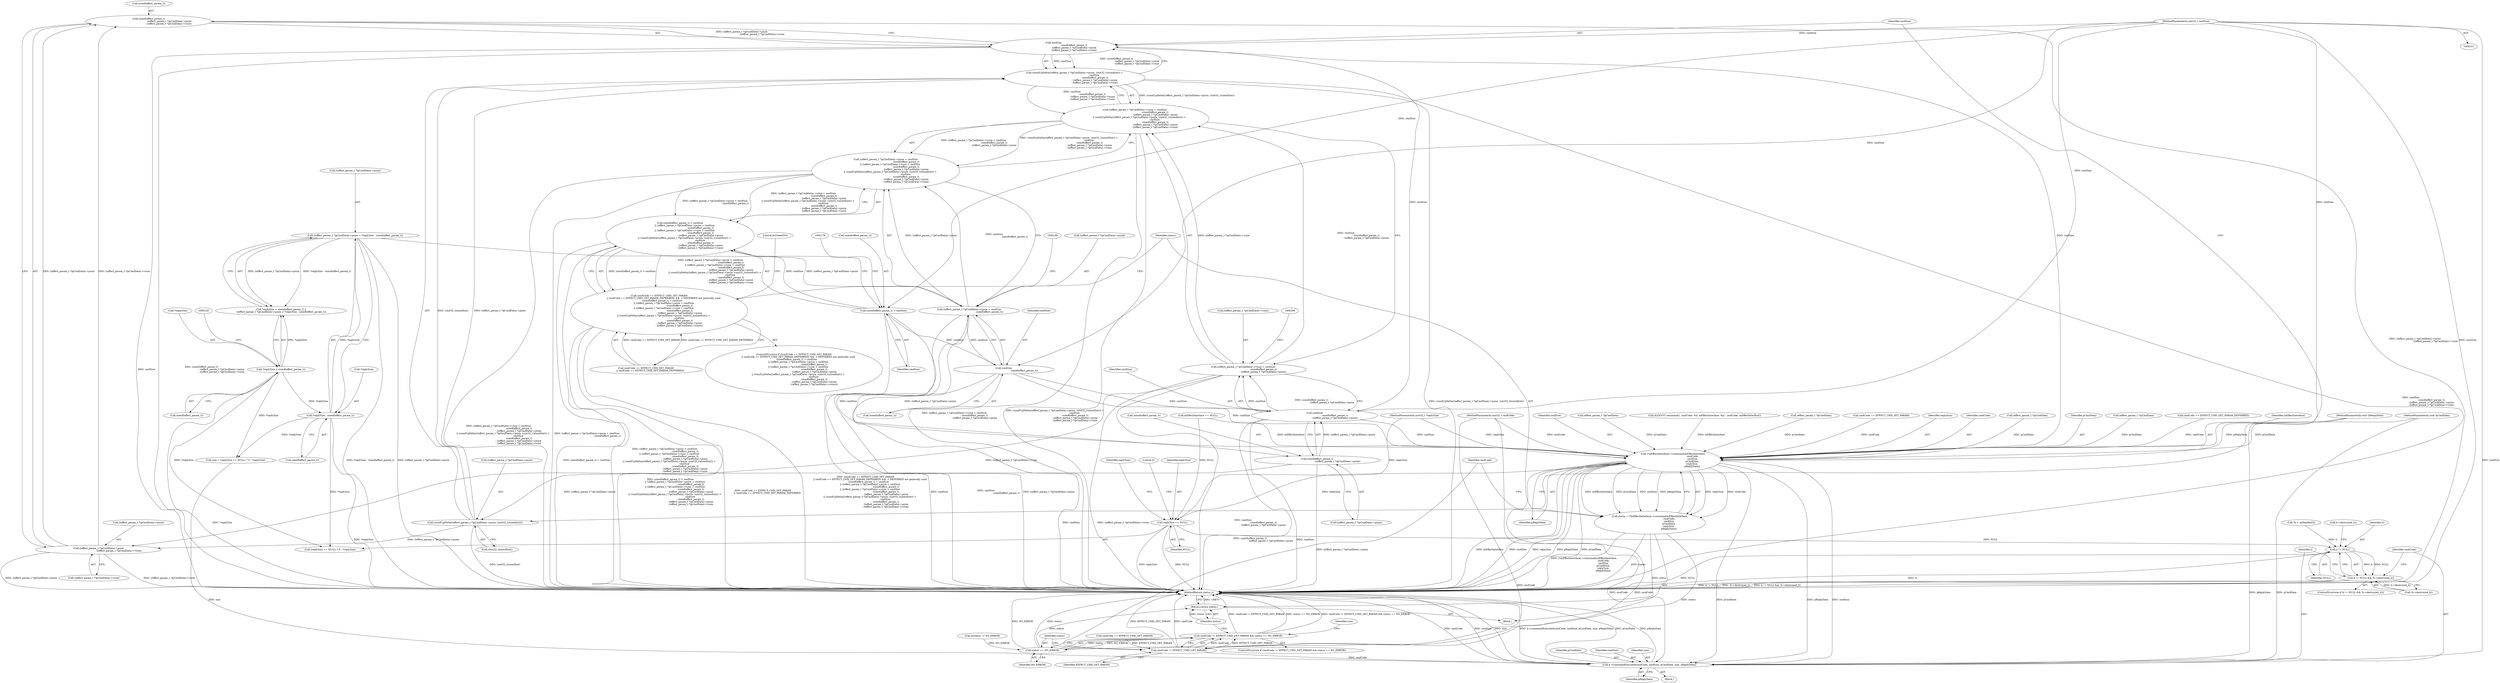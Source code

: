 digraph "0_Android_c894aa36be535886a8e5ff02cdbcd07dd24618f6@API" {
"1000215" [label="(Call,sizeof(effect_param_t)\n                                                     - ((effect_param_t *)pCmdData)->psize\n                                                     - ((effect_param_t *)pCmdData)->vsize)"];
"1000218" [label="(Call,((effect_param_t *)pCmdData)->psize\n                                                     - ((effect_param_t *)pCmdData)->vsize)"];
"1000203" [label="(Call,roundUpDelta(((effect_param_t *)pCmdData)->psize, (uint32_t)sizeof(int)))"];
"1000194" [label="(Call,sizeof(effect_param_t)\n                                                     - ((effect_param_t *)pCmdData)->psize)"];
"1000175" [label="(Call,((effect_param_t *)pCmdData)->psize > cmdSize\n                                                     - sizeof(effect_param_t))"];
"1000142" [label="(Call,((effect_param_t *)pCmdData)->psize > *replySize - sizeof(effect_param_t))"];
"1000148" [label="(Call,*replySize - sizeof(effect_param_t))"];
"1000137" [label="(Call,*replySize < sizeof(effect_param_t))"];
"1000181" [label="(Call,cmdSize\n                                                     - sizeof(effect_param_t))"];
"1000170" [label="(Call,sizeof(effect_param_t) > cmdSize)"];
"1000103" [label="(MethodParameterIn,uint32_t cmdSize)"];
"1000186" [label="(Call,((effect_param_t *)pCmdData)->vsize > cmdSize\n                                                     - sizeof(effect_param_t)\n                                                     - ((effect_param_t *)pCmdData)->psize)"];
"1000192" [label="(Call,cmdSize\n                                                     - sizeof(effect_param_t)\n                                                     - ((effect_param_t *)pCmdData)->psize)"];
"1000213" [label="(Call,cmdSize\n                                                     - sizeof(effect_param_t)\n                                                     - ((effect_param_t *)pCmdData)->psize\n                                                     - ((effect_param_t *)pCmdData)->vsize)"];
"1000202" [label="(Call,roundUpDelta(((effect_param_t *)pCmdData)->psize, (uint32_t)sizeof(int)) >\n                                                     cmdSize\n                                                     - sizeof(effect_param_t)\n                                                     - ((effect_param_t *)pCmdData)->psize\n                                                     - ((effect_param_t *)pCmdData)->vsize)"];
"1000185" [label="(Call,((effect_param_t *)pCmdData)->vsize > cmdSize\n                                                     - sizeof(effect_param_t)\n                                                     - ((effect_param_t *)pCmdData)->psize\n            || roundUpDelta(((effect_param_t *)pCmdData)->psize, (uint32_t)sizeof(int)) >\n                                                     cmdSize\n                                                     - sizeof(effect_param_t)\n                                                     - ((effect_param_t *)pCmdData)->psize\n                                                     - ((effect_param_t *)pCmdData)->vsize)"];
"1000174" [label="(Call,((effect_param_t *)pCmdData)->psize > cmdSize\n                                                     - sizeof(effect_param_t)\n            || ((effect_param_t *)pCmdData)->vsize > cmdSize\n                                                     - sizeof(effect_param_t)\n                                                     - ((effect_param_t *)pCmdData)->psize\n            || roundUpDelta(((effect_param_t *)pCmdData)->psize, (uint32_t)sizeof(int)) >\n                                                     cmdSize\n                                                     - sizeof(effect_param_t)\n                                                     - ((effect_param_t *)pCmdData)->psize\n                                                     - ((effect_param_t *)pCmdData)->vsize)"];
"1000169" [label="(Call,sizeof(effect_param_t) > cmdSize\n            || ((effect_param_t *)pCmdData)->psize > cmdSize\n                                                     - sizeof(effect_param_t)\n            || ((effect_param_t *)pCmdData)->vsize > cmdSize\n                                                     - sizeof(effect_param_t)\n                                                     - ((effect_param_t *)pCmdData)->psize\n            || roundUpDelta(((effect_param_t *)pCmdData)->psize, (uint32_t)sizeof(int)) >\n                                                     cmdSize\n                                                     - sizeof(effect_param_t)\n                                                     - ((effect_param_t *)pCmdData)->psize\n                                                     - ((effect_param_t *)pCmdData)->vsize)"];
"1000161" [label="(Call,(cmdCode == EFFECT_CMD_SET_PARAM\n            || cmdCode == EFFECT_CMD_SET_PARAM_DEFERRED) &&  // DEFERRED not generally used\n        (sizeof(effect_param_t) > cmdSize\n            || ((effect_param_t *)pCmdData)->psize > cmdSize\n                                                     - sizeof(effect_param_t)\n            || ((effect_param_t *)pCmdData)->vsize > cmdSize\n                                                     - sizeof(effect_param_t)\n                                                     - ((effect_param_t *)pCmdData)->psize\n            || roundUpDelta(((effect_param_t *)pCmdData)->psize, (uint32_t)sizeof(int)) >\n                                                     cmdSize\n                                                     - sizeof(effect_param_t)\n                                                     - ((effect_param_t *)pCmdData)->psize\n                                                     - ((effect_param_t *)pCmdData)->vsize))"];
"1000239" [label="(Call,(*mEffectInterface)->command(mEffectInterface,\n                                                    cmdCode,\n                                                    cmdSize,\n                                                   pCmdData,\n                                                   replySize,\n                                                   pReplyData))"];
"1000237" [label="(Call,status = (*mEffectInterface)->command(mEffectInterface,\n                                                    cmdCode,\n                                                    cmdSize,\n                                                   pCmdData,\n                                                   replySize,\n                                                   pReplyData))"];
"1000251" [label="(Call,status == NO_ERROR)"];
"1000247" [label="(Call,cmdCode != EFFECT_CMD_GET_PARAM && status == NO_ERROR)"];
"1000296" [label="(Return,return status;)"];
"1000248" [label="(Call,cmdCode != EFFECT_CMD_GET_PARAM)"];
"1000290" [label="(Call,h->commandExecuted(cmdCode, cmdSize, pCmdData, size, pReplyData))"];
"1000259" [label="(Call,replySize == NULL)"];
"1000284" [label="(Call,h != NULL)"];
"1000283" [label="(Call,h != NULL && !h->destroyed_l())"];
"1000297" [label="(Identifier,status)"];
"1000181" [label="(Call,cmdSize\n                                                     - sizeof(effect_param_t))"];
"1000177" [label="(Call,(effect_param_t *)pCmdData)"];
"1000104" [label="(MethodParameterIn,void *pCmdData)"];
"1000149" [label="(Call,*replySize)"];
"1000264" [label="(Identifier,replySize)"];
"1000209" [label="(Call,(uint32_t)sizeof(int))"];
"1000182" [label="(Identifier,cmdSize)"];
"1000262" [label="(Literal,0)"];
"1000295" [label="(Identifier,pReplyData)"];
"1000259" [label="(Call,replySize == NULL)"];
"1000293" [label="(Identifier,pCmdData)"];
"1000241" [label="(Identifier,cmdCode)"];
"1000253" [label="(Identifier,NO_ERROR)"];
"1000248" [label="(Call,cmdCode != EFFECT_CMD_GET_PARAM)"];
"1000277" [label="(Call,*h = mHandles[i])"];
"1000219" [label="(Call,((effect_param_t *)pCmdData)->psize)"];
"1000286" [label="(Identifier,NULL)"];
"1000125" [label="(Call,mStatus != NO_ERROR)"];
"1000239" [label="(Call,(*mEffectInterface)->command(mEffectInterface,\n                                                    cmdCode,\n                                                    cmdSize,\n                                                   pCmdData,\n                                                   replySize,\n                                                   pReplyData))"];
"1000183" [label="(Call,sizeof(effect_param_t))"];
"1000204" [label="(Call,((effect_param_t *)pCmdData)->psize)"];
"1000238" [label="(Identifier,status)"];
"1000161" [label="(Call,(cmdCode == EFFECT_CMD_SET_PARAM\n            || cmdCode == EFFECT_CMD_SET_PARAM_DEFERRED) &&  // DEFERRED not generally used\n        (sizeof(effect_param_t) > cmdSize\n            || ((effect_param_t *)pCmdData)->psize > cmdSize\n                                                     - sizeof(effect_param_t)\n            || ((effect_param_t *)pCmdData)->vsize > cmdSize\n                                                     - sizeof(effect_param_t)\n                                                     - ((effect_param_t *)pCmdData)->psize\n            || roundUpDelta(((effect_param_t *)pCmdData)->psize, (uint32_t)sizeof(int)) >\n                                                     cmdSize\n                                                     - sizeof(effect_param_t)\n                                                     - ((effect_param_t *)pCmdData)->psize\n                                                     - ((effect_param_t *)pCmdData)->vsize))"];
"1000144" [label="(Call,(effect_param_t *)pCmdData)"];
"1000245" [label="(Identifier,pReplyData)"];
"1000243" [label="(Identifier,pCmdData)"];
"1000203" [label="(Call,roundUpDelta(((effect_param_t *)pCmdData)->psize, (uint32_t)sizeof(int)))"];
"1000187" [label="(Call,((effect_param_t *)pCmdData)->vsize)"];
"1000292" [label="(Identifier,cmdSize)"];
"1000294" [label="(Identifier,size)"];
"1000225" [label="(Call,(effect_param_t *)pCmdData)"];
"1000258" [label="(Call,(replySize == NULL) ? 0 : *replySize)"];
"1000251" [label="(Call,status == NO_ERROR)"];
"1000160" [label="(ControlStructure,if ((cmdCode == EFFECT_CMD_SET_PARAM\n            || cmdCode == EFFECT_CMD_SET_PARAM_DEFERRED) &&  // DEFERRED not generally used\n        (sizeof(effect_param_t) > cmdSize\n            || ((effect_param_t *)pCmdData)->psize > cmdSize\n                                                     - sizeof(effect_param_t)\n            || ((effect_param_t *)pCmdData)->vsize > cmdSize\n                                                     - sizeof(effect_param_t)\n                                                     - ((effect_param_t *)pCmdData)->psize\n            || roundUpDelta(((effect_param_t *)pCmdData)->psize, (uint32_t)sizeof(int)) >\n                                                     cmdSize\n                                                     - sizeof(effect_param_t)\n                                                     - ((effect_param_t *)pCmdData)->psize\n                                                     - ((effect_param_t *)pCmdData)->vsize)))"];
"1000166" [label="(Call,cmdCode == EFFECT_CMD_SET_PARAM_DEFERRED)"];
"1000174" [label="(Call,((effect_param_t *)pCmdData)->psize > cmdSize\n                                                     - sizeof(effect_param_t)\n            || ((effect_param_t *)pCmdData)->vsize > cmdSize\n                                                     - sizeof(effect_param_t)\n                                                     - ((effect_param_t *)pCmdData)->psize\n            || roundUpDelta(((effect_param_t *)pCmdData)->psize, (uint32_t)sizeof(int)) >\n                                                     cmdSize\n                                                     - sizeof(effect_param_t)\n                                                     - ((effect_param_t *)pCmdData)->psize\n                                                     - ((effect_param_t *)pCmdData)->vsize)"];
"1000240" [label="(Identifier,mEffectInterface)"];
"1000170" [label="(Call,sizeof(effect_param_t) > cmdSize)"];
"1000242" [label="(Identifier,cmdSize)"];
"1000102" [label="(MethodParameterIn,uint32_t cmdCode)"];
"1000215" [label="(Call,sizeof(effect_param_t)\n                                                     - ((effect_param_t *)pCmdData)->psize\n                                                     - ((effect_param_t *)pCmdData)->vsize)"];
"1000288" [label="(Call,h->destroyed_l())"];
"1000107" [label="(Block,)"];
"1000291" [label="(Identifier,cmdCode)"];
"1000106" [label="(MethodParameterIn,void *pReplyData)"];
"1000185" [label="(Call,((effect_param_t *)pCmdData)->vsize > cmdSize\n                                                     - sizeof(effect_param_t)\n                                                     - ((effect_param_t *)pCmdData)->psize\n            || roundUpDelta(((effect_param_t *)pCmdData)->psize, (uint32_t)sizeof(int)) >\n                                                     cmdSize\n                                                     - sizeof(effect_param_t)\n                                                     - ((effect_param_t *)pCmdData)->psize\n                                                     - ((effect_param_t *)pCmdData)->vsize)"];
"1000133" [label="(Call,cmdCode == EFFECT_CMD_GET_PARAM)"];
"1000252" [label="(Identifier,status)"];
"1000218" [label="(Call,((effect_param_t *)pCmdData)->psize\n                                                     - ((effect_param_t *)pCmdData)->vsize)"];
"1000109" [label="(Call,ALOGVV(\"command(), cmdCode: %d, mEffectInterface: %p\", cmdCode, mEffectInterface))"];
"1000287" [label="(Call,!h->destroyed_l())"];
"1000193" [label="(Identifier,cmdSize)"];
"1000136" [label="(Call,*replySize < sizeof(effect_param_t) ||\n ((effect_param_t *)pCmdData)->psize > *replySize - sizeof(effect_param_t))"];
"1000213" [label="(Call,cmdSize\n                                                     - sizeof(effect_param_t)\n                                                     - ((effect_param_t *)pCmdData)->psize\n                                                     - ((effect_param_t *)pCmdData)->vsize)"];
"1000118" [label="(Call,mEffectInterface == NULL)"];
"1000137" [label="(Call,*replySize < sizeof(effect_param_t))"];
"1000283" [label="(Call,h != NULL && !h->destroyed_l())"];
"1000162" [label="(Call,cmdCode == EFFECT_CMD_SET_PARAM\n            || cmdCode == EFFECT_CMD_SET_PARAM_DEFERRED)"];
"1000261" [label="(Identifier,NULL)"];
"1000195" [label="(Call,sizeof(effect_param_t))"];
"1000298" [label="(MethodReturn,status_t)"];
"1000247" [label="(Call,cmdCode != EFFECT_CMD_GET_PARAM && status == NO_ERROR)"];
"1000140" [label="(Call,sizeof(effect_param_t))"];
"1000192" [label="(Call,cmdSize\n                                                     - sizeof(effect_param_t)\n                                                     - ((effect_param_t *)pCmdData)->psize)"];
"1000296" [label="(Return,return status;)"];
"1000169" [label="(Call,sizeof(effect_param_t) > cmdSize\n            || ((effect_param_t *)pCmdData)->psize > cmdSize\n                                                     - sizeof(effect_param_t)\n            || ((effect_param_t *)pCmdData)->vsize > cmdSize\n                                                     - sizeof(effect_param_t)\n                                                     - ((effect_param_t *)pCmdData)->psize\n            || roundUpDelta(((effect_param_t *)pCmdData)->psize, (uint32_t)sizeof(int)) >\n                                                     cmdSize\n                                                     - sizeof(effect_param_t)\n                                                     - ((effect_param_t *)pCmdData)->psize\n                                                     - ((effect_param_t *)pCmdData)->vsize)"];
"1000290" [label="(Call,h->commandExecuted(cmdCode, cmdSize, pCmdData, size, pReplyData))"];
"1000194" [label="(Call,sizeof(effect_param_t)\n                                                     - ((effect_param_t *)pCmdData)->psize)"];
"1000216" [label="(Call,sizeof(effect_param_t))"];
"1000103" [label="(MethodParameterIn,uint32_t cmdSize)"];
"1000175" [label="(Call,((effect_param_t *)pCmdData)->psize > cmdSize\n                                                     - sizeof(effect_param_t))"];
"1000250" [label="(Identifier,EFFECT_CMD_GET_PARAM)"];
"1000260" [label="(Identifier,replySize)"];
"1000224" [label="(Call,((effect_param_t *)pCmdData)->vsize)"];
"1000186" [label="(Call,((effect_param_t *)pCmdData)->vsize > cmdSize\n                                                     - sizeof(effect_param_t)\n                                                     - ((effect_param_t *)pCmdData)->psize)"];
"1000138" [label="(Call,*replySize)"];
"1000256" [label="(Call,size = (replySize == NULL) ? 0 : *replySize)"];
"1000171" [label="(Call,sizeof(effect_param_t))"];
"1000237" [label="(Call,status = (*mEffectInterface)->command(mEffectInterface,\n                                                    cmdCode,\n                                                    cmdSize,\n                                                   pCmdData,\n                                                   replySize,\n                                                   pReplyData))"];
"1000202" [label="(Call,roundUpDelta(((effect_param_t *)pCmdData)->psize, (uint32_t)sizeof(int)) >\n                                                     cmdSize\n                                                     - sizeof(effect_param_t)\n                                                     - ((effect_param_t *)pCmdData)->psize\n                                                     - ((effect_param_t *)pCmdData)->vsize)"];
"1000173" [label="(Identifier,cmdSize)"];
"1000246" [label="(ControlStructure,if (cmdCode != EFFECT_CMD_GET_PARAM && status == NO_ERROR))"];
"1000198" [label="(Call,(effect_param_t *)pCmdData)"];
"1000163" [label="(Call,cmdCode == EFFECT_CMD_SET_PARAM)"];
"1000244" [label="(Identifier,replySize)"];
"1000257" [label="(Identifier,size)"];
"1000148" [label="(Call,*replySize - sizeof(effect_param_t))"];
"1000176" [label="(Call,((effect_param_t *)pCmdData)->psize)"];
"1000197" [label="(Call,((effect_param_t *)pCmdData)->psize)"];
"1000105" [label="(MethodParameterIn,uint32_t *replySize)"];
"1000284" [label="(Call,h != NULL)"];
"1000231" [label="(Literal,0x534e4554)"];
"1000214" [label="(Identifier,cmdSize)"];
"1000151" [label="(Call,sizeof(effect_param_t))"];
"1000142" [label="(Call,((effect_param_t *)pCmdData)->psize > *replySize - sizeof(effect_param_t))"];
"1000143" [label="(Call,((effect_param_t *)pCmdData)->psize)"];
"1000249" [label="(Identifier,cmdCode)"];
"1000285" [label="(Identifier,h)"];
"1000289" [label="(Block,)"];
"1000274" [label="(Identifier,i)"];
"1000282" [label="(ControlStructure,if (h != NULL && !h->destroyed_l()))"];
"1000215" -> "1000213"  [label="AST: "];
"1000215" -> "1000218"  [label="CFG: "];
"1000216" -> "1000215"  [label="AST: "];
"1000218" -> "1000215"  [label="AST: "];
"1000213" -> "1000215"  [label="CFG: "];
"1000215" -> "1000298"  [label="DDG: ((effect_param_t *)pCmdData)->psize\n                                                     - ((effect_param_t *)pCmdData)->vsize"];
"1000215" -> "1000213"  [label="DDG: ((effect_param_t *)pCmdData)->psize\n                                                     - ((effect_param_t *)pCmdData)->vsize"];
"1000218" -> "1000215"  [label="DDG: ((effect_param_t *)pCmdData)->psize"];
"1000218" -> "1000215"  [label="DDG: ((effect_param_t *)pCmdData)->vsize"];
"1000218" -> "1000224"  [label="CFG: "];
"1000219" -> "1000218"  [label="AST: "];
"1000224" -> "1000218"  [label="AST: "];
"1000218" -> "1000298"  [label="DDG: ((effect_param_t *)pCmdData)->psize"];
"1000218" -> "1000298"  [label="DDG: ((effect_param_t *)pCmdData)->vsize"];
"1000203" -> "1000218"  [label="DDG: ((effect_param_t *)pCmdData)->psize"];
"1000186" -> "1000218"  [label="DDG: ((effect_param_t *)pCmdData)->vsize"];
"1000203" -> "1000202"  [label="AST: "];
"1000203" -> "1000209"  [label="CFG: "];
"1000204" -> "1000203"  [label="AST: "];
"1000209" -> "1000203"  [label="AST: "];
"1000214" -> "1000203"  [label="CFG: "];
"1000203" -> "1000298"  [label="DDG: (uint32_t)sizeof(int)"];
"1000203" -> "1000202"  [label="DDG: ((effect_param_t *)pCmdData)->psize"];
"1000203" -> "1000202"  [label="DDG: (uint32_t)sizeof(int)"];
"1000194" -> "1000203"  [label="DDG: ((effect_param_t *)pCmdData)->psize"];
"1000194" -> "1000192"  [label="AST: "];
"1000194" -> "1000197"  [label="CFG: "];
"1000195" -> "1000194"  [label="AST: "];
"1000197" -> "1000194"  [label="AST: "];
"1000192" -> "1000194"  [label="CFG: "];
"1000194" -> "1000298"  [label="DDG: ((effect_param_t *)pCmdData)->psize"];
"1000194" -> "1000192"  [label="DDG: ((effect_param_t *)pCmdData)->psize"];
"1000175" -> "1000194"  [label="DDG: ((effect_param_t *)pCmdData)->psize"];
"1000175" -> "1000174"  [label="AST: "];
"1000175" -> "1000181"  [label="CFG: "];
"1000176" -> "1000175"  [label="AST: "];
"1000181" -> "1000175"  [label="AST: "];
"1000189" -> "1000175"  [label="CFG: "];
"1000174" -> "1000175"  [label="CFG: "];
"1000175" -> "1000298"  [label="DDG: cmdSize\n                                                     - sizeof(effect_param_t)"];
"1000175" -> "1000298"  [label="DDG: ((effect_param_t *)pCmdData)->psize"];
"1000175" -> "1000174"  [label="DDG: ((effect_param_t *)pCmdData)->psize"];
"1000175" -> "1000174"  [label="DDG: cmdSize\n                                                     - sizeof(effect_param_t)"];
"1000142" -> "1000175"  [label="DDG: ((effect_param_t *)pCmdData)->psize"];
"1000181" -> "1000175"  [label="DDG: cmdSize"];
"1000142" -> "1000136"  [label="AST: "];
"1000142" -> "1000148"  [label="CFG: "];
"1000143" -> "1000142"  [label="AST: "];
"1000148" -> "1000142"  [label="AST: "];
"1000136" -> "1000142"  [label="CFG: "];
"1000142" -> "1000298"  [label="DDG: *replySize - sizeof(effect_param_t)"];
"1000142" -> "1000298"  [label="DDG: ((effect_param_t *)pCmdData)->psize"];
"1000142" -> "1000136"  [label="DDG: ((effect_param_t *)pCmdData)->psize"];
"1000142" -> "1000136"  [label="DDG: *replySize - sizeof(effect_param_t)"];
"1000148" -> "1000142"  [label="DDG: *replySize"];
"1000148" -> "1000151"  [label="CFG: "];
"1000149" -> "1000148"  [label="AST: "];
"1000151" -> "1000148"  [label="AST: "];
"1000148" -> "1000298"  [label="DDG: *replySize"];
"1000137" -> "1000148"  [label="DDG: *replySize"];
"1000148" -> "1000256"  [label="DDG: *replySize"];
"1000148" -> "1000258"  [label="DDG: *replySize"];
"1000137" -> "1000136"  [label="AST: "];
"1000137" -> "1000140"  [label="CFG: "];
"1000138" -> "1000137"  [label="AST: "];
"1000140" -> "1000137"  [label="AST: "];
"1000145" -> "1000137"  [label="CFG: "];
"1000136" -> "1000137"  [label="CFG: "];
"1000137" -> "1000298"  [label="DDG: *replySize"];
"1000137" -> "1000136"  [label="DDG: *replySize"];
"1000137" -> "1000256"  [label="DDG: *replySize"];
"1000137" -> "1000258"  [label="DDG: *replySize"];
"1000181" -> "1000183"  [label="CFG: "];
"1000182" -> "1000181"  [label="AST: "];
"1000183" -> "1000181"  [label="AST: "];
"1000181" -> "1000298"  [label="DDG: cmdSize"];
"1000170" -> "1000181"  [label="DDG: cmdSize"];
"1000103" -> "1000181"  [label="DDG: cmdSize"];
"1000181" -> "1000192"  [label="DDG: cmdSize"];
"1000181" -> "1000239"  [label="DDG: cmdSize"];
"1000170" -> "1000169"  [label="AST: "];
"1000170" -> "1000173"  [label="CFG: "];
"1000171" -> "1000170"  [label="AST: "];
"1000173" -> "1000170"  [label="AST: "];
"1000178" -> "1000170"  [label="CFG: "];
"1000169" -> "1000170"  [label="CFG: "];
"1000170" -> "1000298"  [label="DDG: cmdSize"];
"1000170" -> "1000169"  [label="DDG: cmdSize"];
"1000103" -> "1000170"  [label="DDG: cmdSize"];
"1000170" -> "1000239"  [label="DDG: cmdSize"];
"1000103" -> "1000101"  [label="AST: "];
"1000103" -> "1000298"  [label="DDG: cmdSize"];
"1000103" -> "1000192"  [label="DDG: cmdSize"];
"1000103" -> "1000213"  [label="DDG: cmdSize"];
"1000103" -> "1000239"  [label="DDG: cmdSize"];
"1000103" -> "1000290"  [label="DDG: cmdSize"];
"1000186" -> "1000185"  [label="AST: "];
"1000186" -> "1000192"  [label="CFG: "];
"1000187" -> "1000186"  [label="AST: "];
"1000192" -> "1000186"  [label="AST: "];
"1000206" -> "1000186"  [label="CFG: "];
"1000185" -> "1000186"  [label="CFG: "];
"1000186" -> "1000298"  [label="DDG: ((effect_param_t *)pCmdData)->vsize"];
"1000186" -> "1000298"  [label="DDG: cmdSize\n                                                     - sizeof(effect_param_t)\n                                                     - ((effect_param_t *)pCmdData)->psize"];
"1000186" -> "1000185"  [label="DDG: ((effect_param_t *)pCmdData)->vsize"];
"1000186" -> "1000185"  [label="DDG: cmdSize\n                                                     - sizeof(effect_param_t)\n                                                     - ((effect_param_t *)pCmdData)->psize"];
"1000192" -> "1000186"  [label="DDG: cmdSize"];
"1000192" -> "1000186"  [label="DDG: sizeof(effect_param_t)\n                                                     - ((effect_param_t *)pCmdData)->psize"];
"1000193" -> "1000192"  [label="AST: "];
"1000192" -> "1000298"  [label="DDG: sizeof(effect_param_t)\n                                                     - ((effect_param_t *)pCmdData)->psize"];
"1000192" -> "1000298"  [label="DDG: cmdSize"];
"1000192" -> "1000213"  [label="DDG: cmdSize"];
"1000192" -> "1000239"  [label="DDG: cmdSize"];
"1000213" -> "1000202"  [label="AST: "];
"1000214" -> "1000213"  [label="AST: "];
"1000202" -> "1000213"  [label="CFG: "];
"1000213" -> "1000298"  [label="DDG: cmdSize"];
"1000213" -> "1000298"  [label="DDG: sizeof(effect_param_t)\n                                                     - ((effect_param_t *)pCmdData)->psize\n                                                     - ((effect_param_t *)pCmdData)->vsize"];
"1000213" -> "1000202"  [label="DDG: cmdSize"];
"1000213" -> "1000202"  [label="DDG: sizeof(effect_param_t)\n                                                     - ((effect_param_t *)pCmdData)->psize\n                                                     - ((effect_param_t *)pCmdData)->vsize"];
"1000213" -> "1000239"  [label="DDG: cmdSize"];
"1000202" -> "1000185"  [label="AST: "];
"1000185" -> "1000202"  [label="CFG: "];
"1000202" -> "1000298"  [label="DDG: roundUpDelta(((effect_param_t *)pCmdData)->psize, (uint32_t)sizeof(int))"];
"1000202" -> "1000298"  [label="DDG: cmdSize\n                                                     - sizeof(effect_param_t)\n                                                     - ((effect_param_t *)pCmdData)->psize\n                                                     - ((effect_param_t *)pCmdData)->vsize"];
"1000202" -> "1000185"  [label="DDG: roundUpDelta(((effect_param_t *)pCmdData)->psize, (uint32_t)sizeof(int))"];
"1000202" -> "1000185"  [label="DDG: cmdSize\n                                                     - sizeof(effect_param_t)\n                                                     - ((effect_param_t *)pCmdData)->psize\n                                                     - ((effect_param_t *)pCmdData)->vsize"];
"1000185" -> "1000174"  [label="AST: "];
"1000174" -> "1000185"  [label="CFG: "];
"1000185" -> "1000298"  [label="DDG: ((effect_param_t *)pCmdData)->vsize > cmdSize\n                                                     - sizeof(effect_param_t)\n                                                     - ((effect_param_t *)pCmdData)->psize"];
"1000185" -> "1000298"  [label="DDG: roundUpDelta(((effect_param_t *)pCmdData)->psize, (uint32_t)sizeof(int)) >\n                                                     cmdSize\n                                                     - sizeof(effect_param_t)\n                                                     - ((effect_param_t *)pCmdData)->psize\n                                                     - ((effect_param_t *)pCmdData)->vsize"];
"1000185" -> "1000174"  [label="DDG: ((effect_param_t *)pCmdData)->vsize > cmdSize\n                                                     - sizeof(effect_param_t)\n                                                     - ((effect_param_t *)pCmdData)->psize"];
"1000185" -> "1000174"  [label="DDG: roundUpDelta(((effect_param_t *)pCmdData)->psize, (uint32_t)sizeof(int)) >\n                                                     cmdSize\n                                                     - sizeof(effect_param_t)\n                                                     - ((effect_param_t *)pCmdData)->psize\n                                                     - ((effect_param_t *)pCmdData)->vsize"];
"1000174" -> "1000169"  [label="AST: "];
"1000169" -> "1000174"  [label="CFG: "];
"1000174" -> "1000298"  [label="DDG: ((effect_param_t *)pCmdData)->vsize > cmdSize\n                                                     - sizeof(effect_param_t)\n                                                     - ((effect_param_t *)pCmdData)->psize\n            || roundUpDelta(((effect_param_t *)pCmdData)->psize, (uint32_t)sizeof(int)) >\n                                                     cmdSize\n                                                     - sizeof(effect_param_t)\n                                                     - ((effect_param_t *)pCmdData)->psize\n                                                     - ((effect_param_t *)pCmdData)->vsize"];
"1000174" -> "1000298"  [label="DDG: ((effect_param_t *)pCmdData)->psize > cmdSize\n                                                     - sizeof(effect_param_t)"];
"1000174" -> "1000169"  [label="DDG: ((effect_param_t *)pCmdData)->psize > cmdSize\n                                                     - sizeof(effect_param_t)"];
"1000174" -> "1000169"  [label="DDG: ((effect_param_t *)pCmdData)->vsize > cmdSize\n                                                     - sizeof(effect_param_t)\n                                                     - ((effect_param_t *)pCmdData)->psize\n            || roundUpDelta(((effect_param_t *)pCmdData)->psize, (uint32_t)sizeof(int)) >\n                                                     cmdSize\n                                                     - sizeof(effect_param_t)\n                                                     - ((effect_param_t *)pCmdData)->psize\n                                                     - ((effect_param_t *)pCmdData)->vsize"];
"1000169" -> "1000161"  [label="AST: "];
"1000161" -> "1000169"  [label="CFG: "];
"1000169" -> "1000298"  [label="DDG: sizeof(effect_param_t) > cmdSize"];
"1000169" -> "1000298"  [label="DDG: ((effect_param_t *)pCmdData)->psize > cmdSize\n                                                     - sizeof(effect_param_t)\n            || ((effect_param_t *)pCmdData)->vsize > cmdSize\n                                                     - sizeof(effect_param_t)\n                                                     - ((effect_param_t *)pCmdData)->psize\n            || roundUpDelta(((effect_param_t *)pCmdData)->psize, (uint32_t)sizeof(int)) >\n                                                     cmdSize\n                                                     - sizeof(effect_param_t)\n                                                     - ((effect_param_t *)pCmdData)->psize\n                                                     - ((effect_param_t *)pCmdData)->vsize"];
"1000169" -> "1000161"  [label="DDG: sizeof(effect_param_t) > cmdSize"];
"1000169" -> "1000161"  [label="DDG: ((effect_param_t *)pCmdData)->psize > cmdSize\n                                                     - sizeof(effect_param_t)\n            || ((effect_param_t *)pCmdData)->vsize > cmdSize\n                                                     - sizeof(effect_param_t)\n                                                     - ((effect_param_t *)pCmdData)->psize\n            || roundUpDelta(((effect_param_t *)pCmdData)->psize, (uint32_t)sizeof(int)) >\n                                                     cmdSize\n                                                     - sizeof(effect_param_t)\n                                                     - ((effect_param_t *)pCmdData)->psize\n                                                     - ((effect_param_t *)pCmdData)->vsize"];
"1000161" -> "1000160"  [label="AST: "];
"1000161" -> "1000162"  [label="CFG: "];
"1000162" -> "1000161"  [label="AST: "];
"1000231" -> "1000161"  [label="CFG: "];
"1000238" -> "1000161"  [label="CFG: "];
"1000161" -> "1000298"  [label="DDG: sizeof(effect_param_t) > cmdSize\n            || ((effect_param_t *)pCmdData)->psize > cmdSize\n                                                     - sizeof(effect_param_t)\n            || ((effect_param_t *)pCmdData)->vsize > cmdSize\n                                                     - sizeof(effect_param_t)\n                                                     - ((effect_param_t *)pCmdData)->psize\n            || roundUpDelta(((effect_param_t *)pCmdData)->psize, (uint32_t)sizeof(int)) >\n                                                     cmdSize\n                                                     - sizeof(effect_param_t)\n                                                     - ((effect_param_t *)pCmdData)->psize\n                                                     - ((effect_param_t *)pCmdData)->vsize"];
"1000161" -> "1000298"  [label="DDG: cmdCode == EFFECT_CMD_SET_PARAM\n            || cmdCode == EFFECT_CMD_SET_PARAM_DEFERRED"];
"1000161" -> "1000298"  [label="DDG: (cmdCode == EFFECT_CMD_SET_PARAM\n            || cmdCode == EFFECT_CMD_SET_PARAM_DEFERRED) &&  // DEFERRED not generally used\n        (sizeof(effect_param_t) > cmdSize\n            || ((effect_param_t *)pCmdData)->psize > cmdSize\n                                                     - sizeof(effect_param_t)\n            || ((effect_param_t *)pCmdData)->vsize > cmdSize\n                                                     - sizeof(effect_param_t)\n                                                     - ((effect_param_t *)pCmdData)->psize\n            || roundUpDelta(((effect_param_t *)pCmdData)->psize, (uint32_t)sizeof(int)) >\n                                                     cmdSize\n                                                     - sizeof(effect_param_t)\n                                                     - ((effect_param_t *)pCmdData)->psize\n                                                     - ((effect_param_t *)pCmdData)->vsize)"];
"1000162" -> "1000161"  [label="DDG: cmdCode == EFFECT_CMD_SET_PARAM"];
"1000162" -> "1000161"  [label="DDG: cmdCode == EFFECT_CMD_SET_PARAM_DEFERRED"];
"1000239" -> "1000237"  [label="AST: "];
"1000239" -> "1000245"  [label="CFG: "];
"1000240" -> "1000239"  [label="AST: "];
"1000241" -> "1000239"  [label="AST: "];
"1000242" -> "1000239"  [label="AST: "];
"1000243" -> "1000239"  [label="AST: "];
"1000244" -> "1000239"  [label="AST: "];
"1000245" -> "1000239"  [label="AST: "];
"1000237" -> "1000239"  [label="CFG: "];
"1000239" -> "1000298"  [label="DDG: mEffectInterface"];
"1000239" -> "1000298"  [label="DDG: cmdSize"];
"1000239" -> "1000298"  [label="DDG: replySize"];
"1000239" -> "1000298"  [label="DDG: pReplyData"];
"1000239" -> "1000298"  [label="DDG: pCmdData"];
"1000239" -> "1000237"  [label="DDG: replySize"];
"1000239" -> "1000237"  [label="DDG: cmdCode"];
"1000239" -> "1000237"  [label="DDG: mEffectInterface"];
"1000239" -> "1000237"  [label="DDG: pCmdData"];
"1000239" -> "1000237"  [label="DDG: cmdSize"];
"1000239" -> "1000237"  [label="DDG: pReplyData"];
"1000109" -> "1000239"  [label="DDG: mEffectInterface"];
"1000118" -> "1000239"  [label="DDG: mEffectInterface"];
"1000163" -> "1000239"  [label="DDG: cmdCode"];
"1000166" -> "1000239"  [label="DDG: cmdCode"];
"1000102" -> "1000239"  [label="DDG: cmdCode"];
"1000225" -> "1000239"  [label="DDG: pCmdData"];
"1000198" -> "1000239"  [label="DDG: pCmdData"];
"1000144" -> "1000239"  [label="DDG: pCmdData"];
"1000177" -> "1000239"  [label="DDG: pCmdData"];
"1000104" -> "1000239"  [label="DDG: pCmdData"];
"1000105" -> "1000239"  [label="DDG: replySize"];
"1000106" -> "1000239"  [label="DDG: pReplyData"];
"1000239" -> "1000248"  [label="DDG: cmdCode"];
"1000239" -> "1000259"  [label="DDG: replySize"];
"1000239" -> "1000290"  [label="DDG: cmdSize"];
"1000239" -> "1000290"  [label="DDG: pCmdData"];
"1000239" -> "1000290"  [label="DDG: pReplyData"];
"1000237" -> "1000107"  [label="AST: "];
"1000238" -> "1000237"  [label="AST: "];
"1000249" -> "1000237"  [label="CFG: "];
"1000237" -> "1000298"  [label="DDG: (*mEffectInterface)->command(mEffectInterface,\n                                                    cmdCode,\n                                                    cmdSize,\n                                                   pCmdData,\n                                                   replySize,\n                                                   pReplyData)"];
"1000237" -> "1000298"  [label="DDG: status"];
"1000237" -> "1000251"  [label="DDG: status"];
"1000237" -> "1000296"  [label="DDG: status"];
"1000251" -> "1000247"  [label="AST: "];
"1000251" -> "1000253"  [label="CFG: "];
"1000252" -> "1000251"  [label="AST: "];
"1000253" -> "1000251"  [label="AST: "];
"1000247" -> "1000251"  [label="CFG: "];
"1000251" -> "1000298"  [label="DDG: NO_ERROR"];
"1000251" -> "1000298"  [label="DDG: status"];
"1000251" -> "1000247"  [label="DDG: status"];
"1000251" -> "1000247"  [label="DDG: NO_ERROR"];
"1000125" -> "1000251"  [label="DDG: NO_ERROR"];
"1000251" -> "1000296"  [label="DDG: status"];
"1000247" -> "1000246"  [label="AST: "];
"1000247" -> "1000248"  [label="CFG: "];
"1000248" -> "1000247"  [label="AST: "];
"1000257" -> "1000247"  [label="CFG: "];
"1000297" -> "1000247"  [label="CFG: "];
"1000247" -> "1000298"  [label="DDG: cmdCode != EFFECT_CMD_GET_PARAM"];
"1000247" -> "1000298"  [label="DDG: status == NO_ERROR"];
"1000247" -> "1000298"  [label="DDG: cmdCode != EFFECT_CMD_GET_PARAM && status == NO_ERROR"];
"1000248" -> "1000247"  [label="DDG: cmdCode"];
"1000248" -> "1000247"  [label="DDG: EFFECT_CMD_GET_PARAM"];
"1000296" -> "1000107"  [label="AST: "];
"1000296" -> "1000297"  [label="CFG: "];
"1000297" -> "1000296"  [label="AST: "];
"1000298" -> "1000296"  [label="CFG: "];
"1000296" -> "1000298"  [label="DDG: <RET>"];
"1000297" -> "1000296"  [label="DDG: status"];
"1000248" -> "1000250"  [label="CFG: "];
"1000249" -> "1000248"  [label="AST: "];
"1000250" -> "1000248"  [label="AST: "];
"1000252" -> "1000248"  [label="CFG: "];
"1000248" -> "1000298"  [label="DDG: EFFECT_CMD_GET_PARAM"];
"1000248" -> "1000298"  [label="DDG: cmdCode"];
"1000102" -> "1000248"  [label="DDG: cmdCode"];
"1000133" -> "1000248"  [label="DDG: EFFECT_CMD_GET_PARAM"];
"1000248" -> "1000290"  [label="DDG: cmdCode"];
"1000290" -> "1000289"  [label="AST: "];
"1000290" -> "1000295"  [label="CFG: "];
"1000291" -> "1000290"  [label="AST: "];
"1000292" -> "1000290"  [label="AST: "];
"1000293" -> "1000290"  [label="AST: "];
"1000294" -> "1000290"  [label="AST: "];
"1000295" -> "1000290"  [label="AST: "];
"1000274" -> "1000290"  [label="CFG: "];
"1000290" -> "1000298"  [label="DDG: cmdCode"];
"1000290" -> "1000298"  [label="DDG: cmdSize"];
"1000290" -> "1000298"  [label="DDG: size"];
"1000290" -> "1000298"  [label="DDG: h->commandExecuted(cmdCode, cmdSize, pCmdData, size, pReplyData)"];
"1000290" -> "1000298"  [label="DDG: pCmdData"];
"1000290" -> "1000298"  [label="DDG: pReplyData"];
"1000102" -> "1000290"  [label="DDG: cmdCode"];
"1000104" -> "1000290"  [label="DDG: pCmdData"];
"1000256" -> "1000290"  [label="DDG: size"];
"1000106" -> "1000290"  [label="DDG: pReplyData"];
"1000259" -> "1000258"  [label="AST: "];
"1000259" -> "1000261"  [label="CFG: "];
"1000260" -> "1000259"  [label="AST: "];
"1000261" -> "1000259"  [label="AST: "];
"1000262" -> "1000259"  [label="CFG: "];
"1000264" -> "1000259"  [label="CFG: "];
"1000259" -> "1000298"  [label="DDG: replySize"];
"1000259" -> "1000298"  [label="DDG: NULL"];
"1000105" -> "1000259"  [label="DDG: replySize"];
"1000118" -> "1000259"  [label="DDG: NULL"];
"1000259" -> "1000284"  [label="DDG: NULL"];
"1000284" -> "1000283"  [label="AST: "];
"1000284" -> "1000286"  [label="CFG: "];
"1000285" -> "1000284"  [label="AST: "];
"1000286" -> "1000284"  [label="AST: "];
"1000288" -> "1000284"  [label="CFG: "];
"1000283" -> "1000284"  [label="CFG: "];
"1000284" -> "1000298"  [label="DDG: NULL"];
"1000284" -> "1000298"  [label="DDG: h"];
"1000284" -> "1000283"  [label="DDG: h"];
"1000284" -> "1000283"  [label="DDG: NULL"];
"1000277" -> "1000284"  [label="DDG: h"];
"1000283" -> "1000282"  [label="AST: "];
"1000283" -> "1000287"  [label="CFG: "];
"1000287" -> "1000283"  [label="AST: "];
"1000291" -> "1000283"  [label="CFG: "];
"1000274" -> "1000283"  [label="CFG: "];
"1000283" -> "1000298"  [label="DDG: h != NULL"];
"1000283" -> "1000298"  [label="DDG: !h->destroyed_l()"];
"1000283" -> "1000298"  [label="DDG: h != NULL && !h->destroyed_l()"];
"1000287" -> "1000283"  [label="DDG: h->destroyed_l()"];
}
